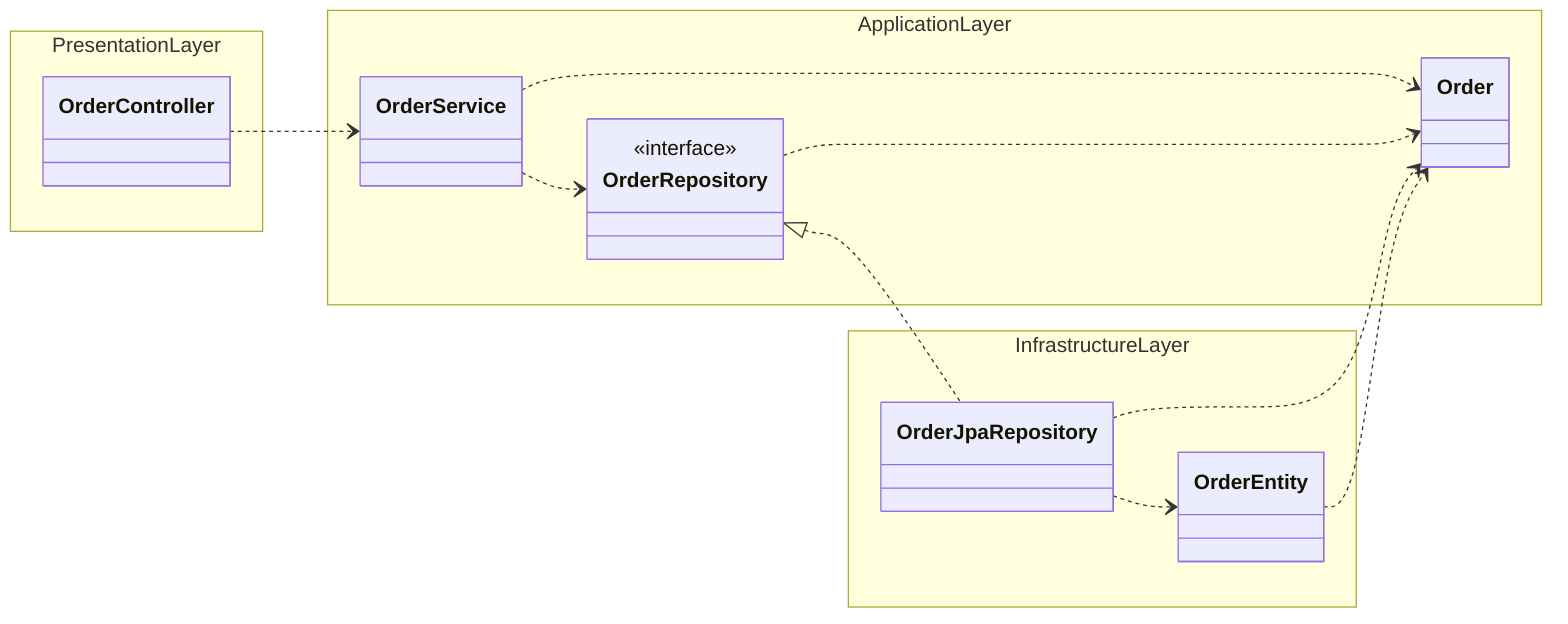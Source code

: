 classDiagram
    direction LR

    namespace PresentationLayer {
        class OrderController
    }

    namespace ApplicationLayer {
        class OrderService
        class Order
        class OrderRepository {
            <<interface>>
        }
    }

    namespace InfrastructureLayer {
        class OrderEntity
        class OrderJpaRepository
    }

    OrderController ..> OrderService
    OrderService ..> Order
    OrderService ..> OrderRepository
    OrderRepository ..> Order
    OrderRepository <|.. OrderJpaRepository
    OrderJpaRepository ..> Order
    OrderJpaRepository ..> OrderEntity
    OrderEntity ..> Order